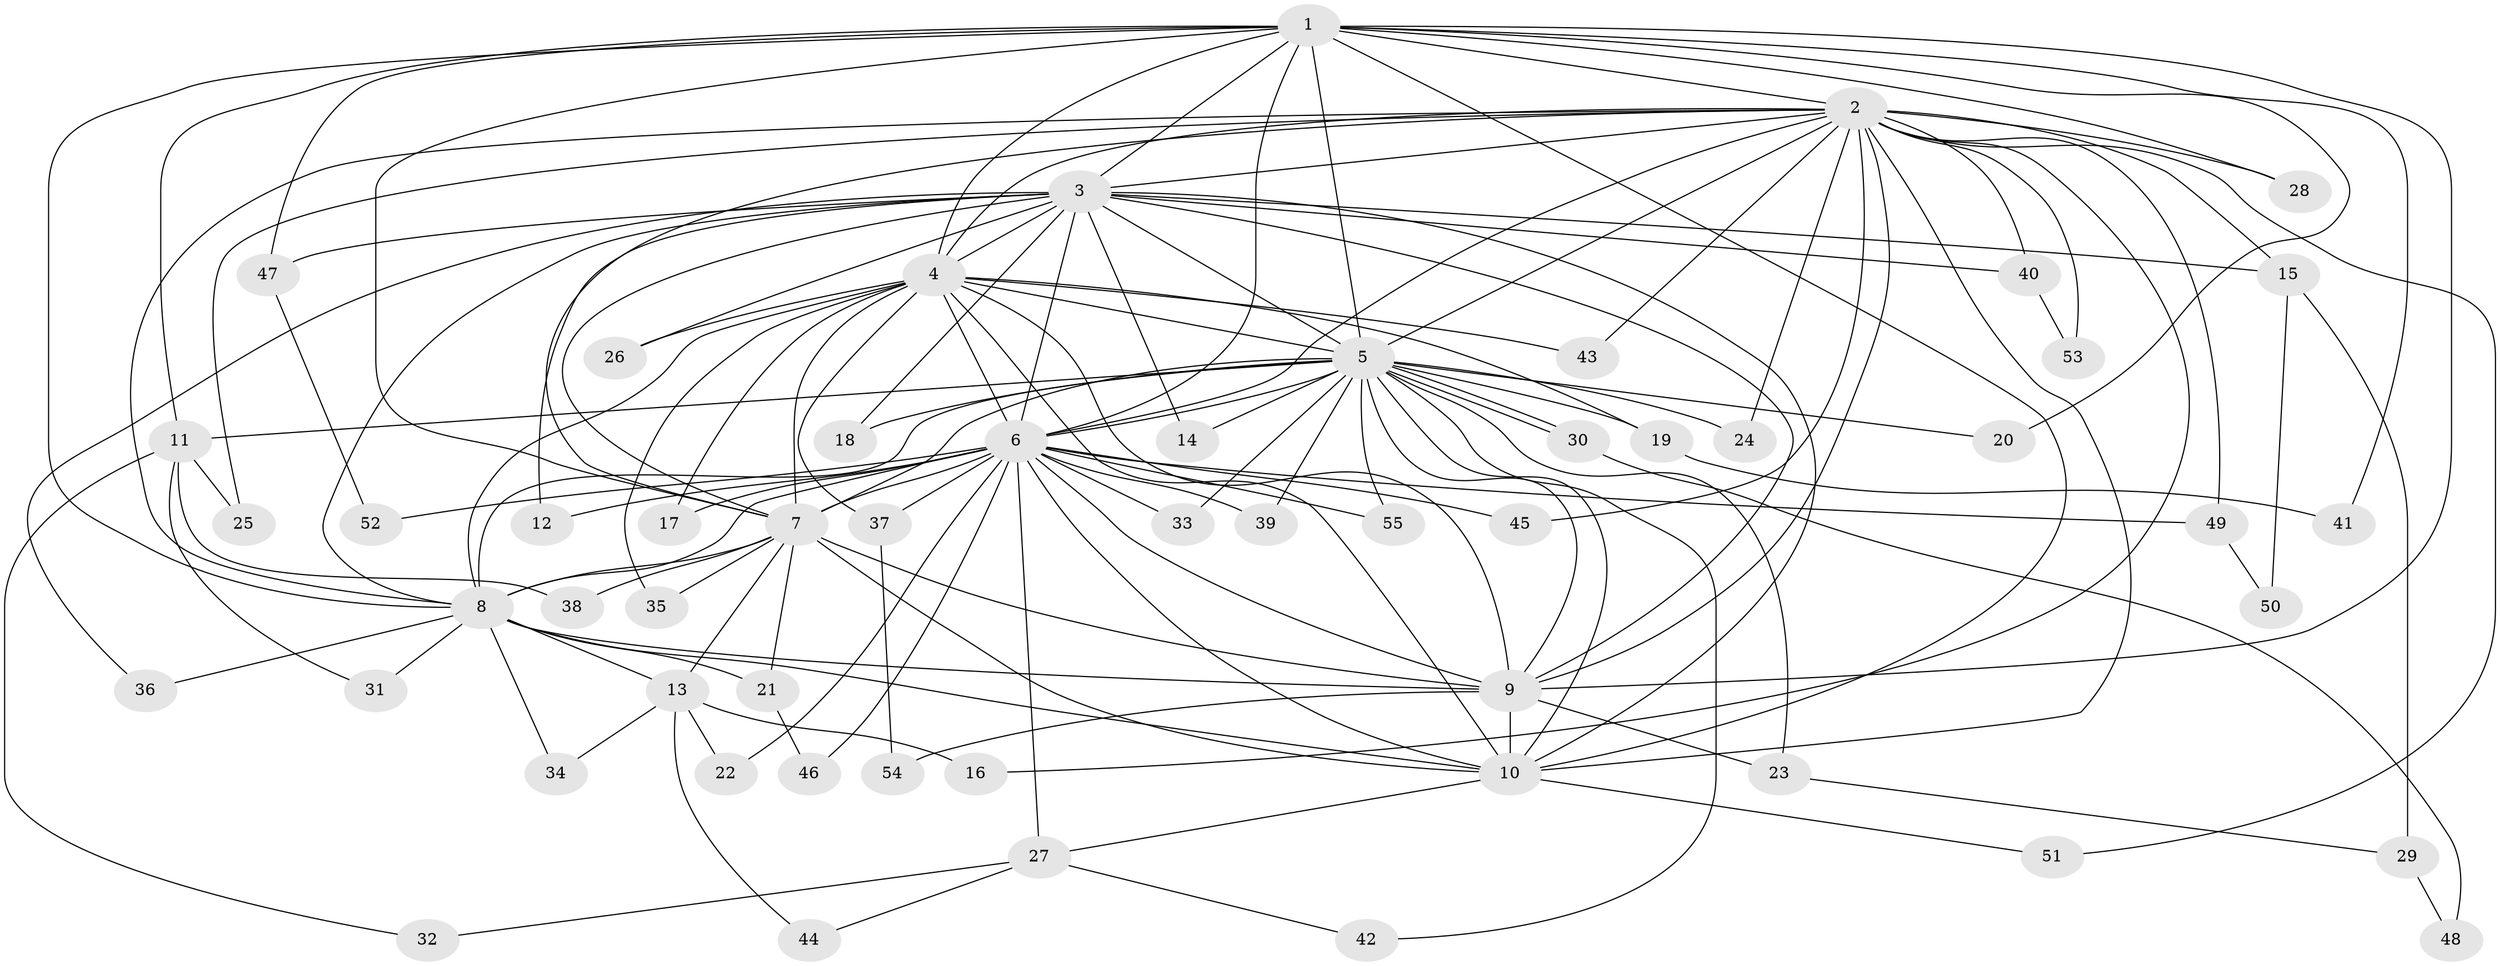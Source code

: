 // Generated by graph-tools (version 1.1) at 2025/11/02/27/25 16:11:08]
// undirected, 55 vertices, 135 edges
graph export_dot {
graph [start="1"]
  node [color=gray90,style=filled];
  1;
  2;
  3;
  4;
  5;
  6;
  7;
  8;
  9;
  10;
  11;
  12;
  13;
  14;
  15;
  16;
  17;
  18;
  19;
  20;
  21;
  22;
  23;
  24;
  25;
  26;
  27;
  28;
  29;
  30;
  31;
  32;
  33;
  34;
  35;
  36;
  37;
  38;
  39;
  40;
  41;
  42;
  43;
  44;
  45;
  46;
  47;
  48;
  49;
  50;
  51;
  52;
  53;
  54;
  55;
  1 -- 2;
  1 -- 3;
  1 -- 4;
  1 -- 5;
  1 -- 6;
  1 -- 7;
  1 -- 8;
  1 -- 9;
  1 -- 10;
  1 -- 11;
  1 -- 20;
  1 -- 28;
  1 -- 41;
  1 -- 47;
  2 -- 3;
  2 -- 4;
  2 -- 5;
  2 -- 6;
  2 -- 7;
  2 -- 8;
  2 -- 9;
  2 -- 10;
  2 -- 15;
  2 -- 16;
  2 -- 24;
  2 -- 25;
  2 -- 28;
  2 -- 40;
  2 -- 43;
  2 -- 45;
  2 -- 49;
  2 -- 51;
  2 -- 53;
  3 -- 4;
  3 -- 5;
  3 -- 6;
  3 -- 7;
  3 -- 8;
  3 -- 9;
  3 -- 10;
  3 -- 12;
  3 -- 14;
  3 -- 15;
  3 -- 18;
  3 -- 26;
  3 -- 36;
  3 -- 40;
  3 -- 47;
  4 -- 5;
  4 -- 6;
  4 -- 7;
  4 -- 8;
  4 -- 9;
  4 -- 10;
  4 -- 17;
  4 -- 19;
  4 -- 26;
  4 -- 35;
  4 -- 37;
  4 -- 43;
  5 -- 6;
  5 -- 7;
  5 -- 8;
  5 -- 9;
  5 -- 10;
  5 -- 11;
  5 -- 14;
  5 -- 18;
  5 -- 19;
  5 -- 20;
  5 -- 23;
  5 -- 24;
  5 -- 30;
  5 -- 30;
  5 -- 33;
  5 -- 39;
  5 -- 42;
  5 -- 55;
  6 -- 7;
  6 -- 8;
  6 -- 9;
  6 -- 10;
  6 -- 12;
  6 -- 17;
  6 -- 22;
  6 -- 27;
  6 -- 33;
  6 -- 37;
  6 -- 39;
  6 -- 45;
  6 -- 46;
  6 -- 49;
  6 -- 52;
  6 -- 55;
  7 -- 8;
  7 -- 9;
  7 -- 10;
  7 -- 13;
  7 -- 21;
  7 -- 35;
  7 -- 38;
  8 -- 9;
  8 -- 10;
  8 -- 13;
  8 -- 21;
  8 -- 31;
  8 -- 34;
  8 -- 36;
  9 -- 10;
  9 -- 23;
  9 -- 54;
  10 -- 27;
  10 -- 51;
  11 -- 25;
  11 -- 31;
  11 -- 32;
  11 -- 38;
  13 -- 16;
  13 -- 22;
  13 -- 34;
  13 -- 44;
  15 -- 29;
  15 -- 50;
  19 -- 41;
  21 -- 46;
  23 -- 29;
  27 -- 32;
  27 -- 42;
  27 -- 44;
  29 -- 48;
  30 -- 48;
  37 -- 54;
  40 -- 53;
  47 -- 52;
  49 -- 50;
}
